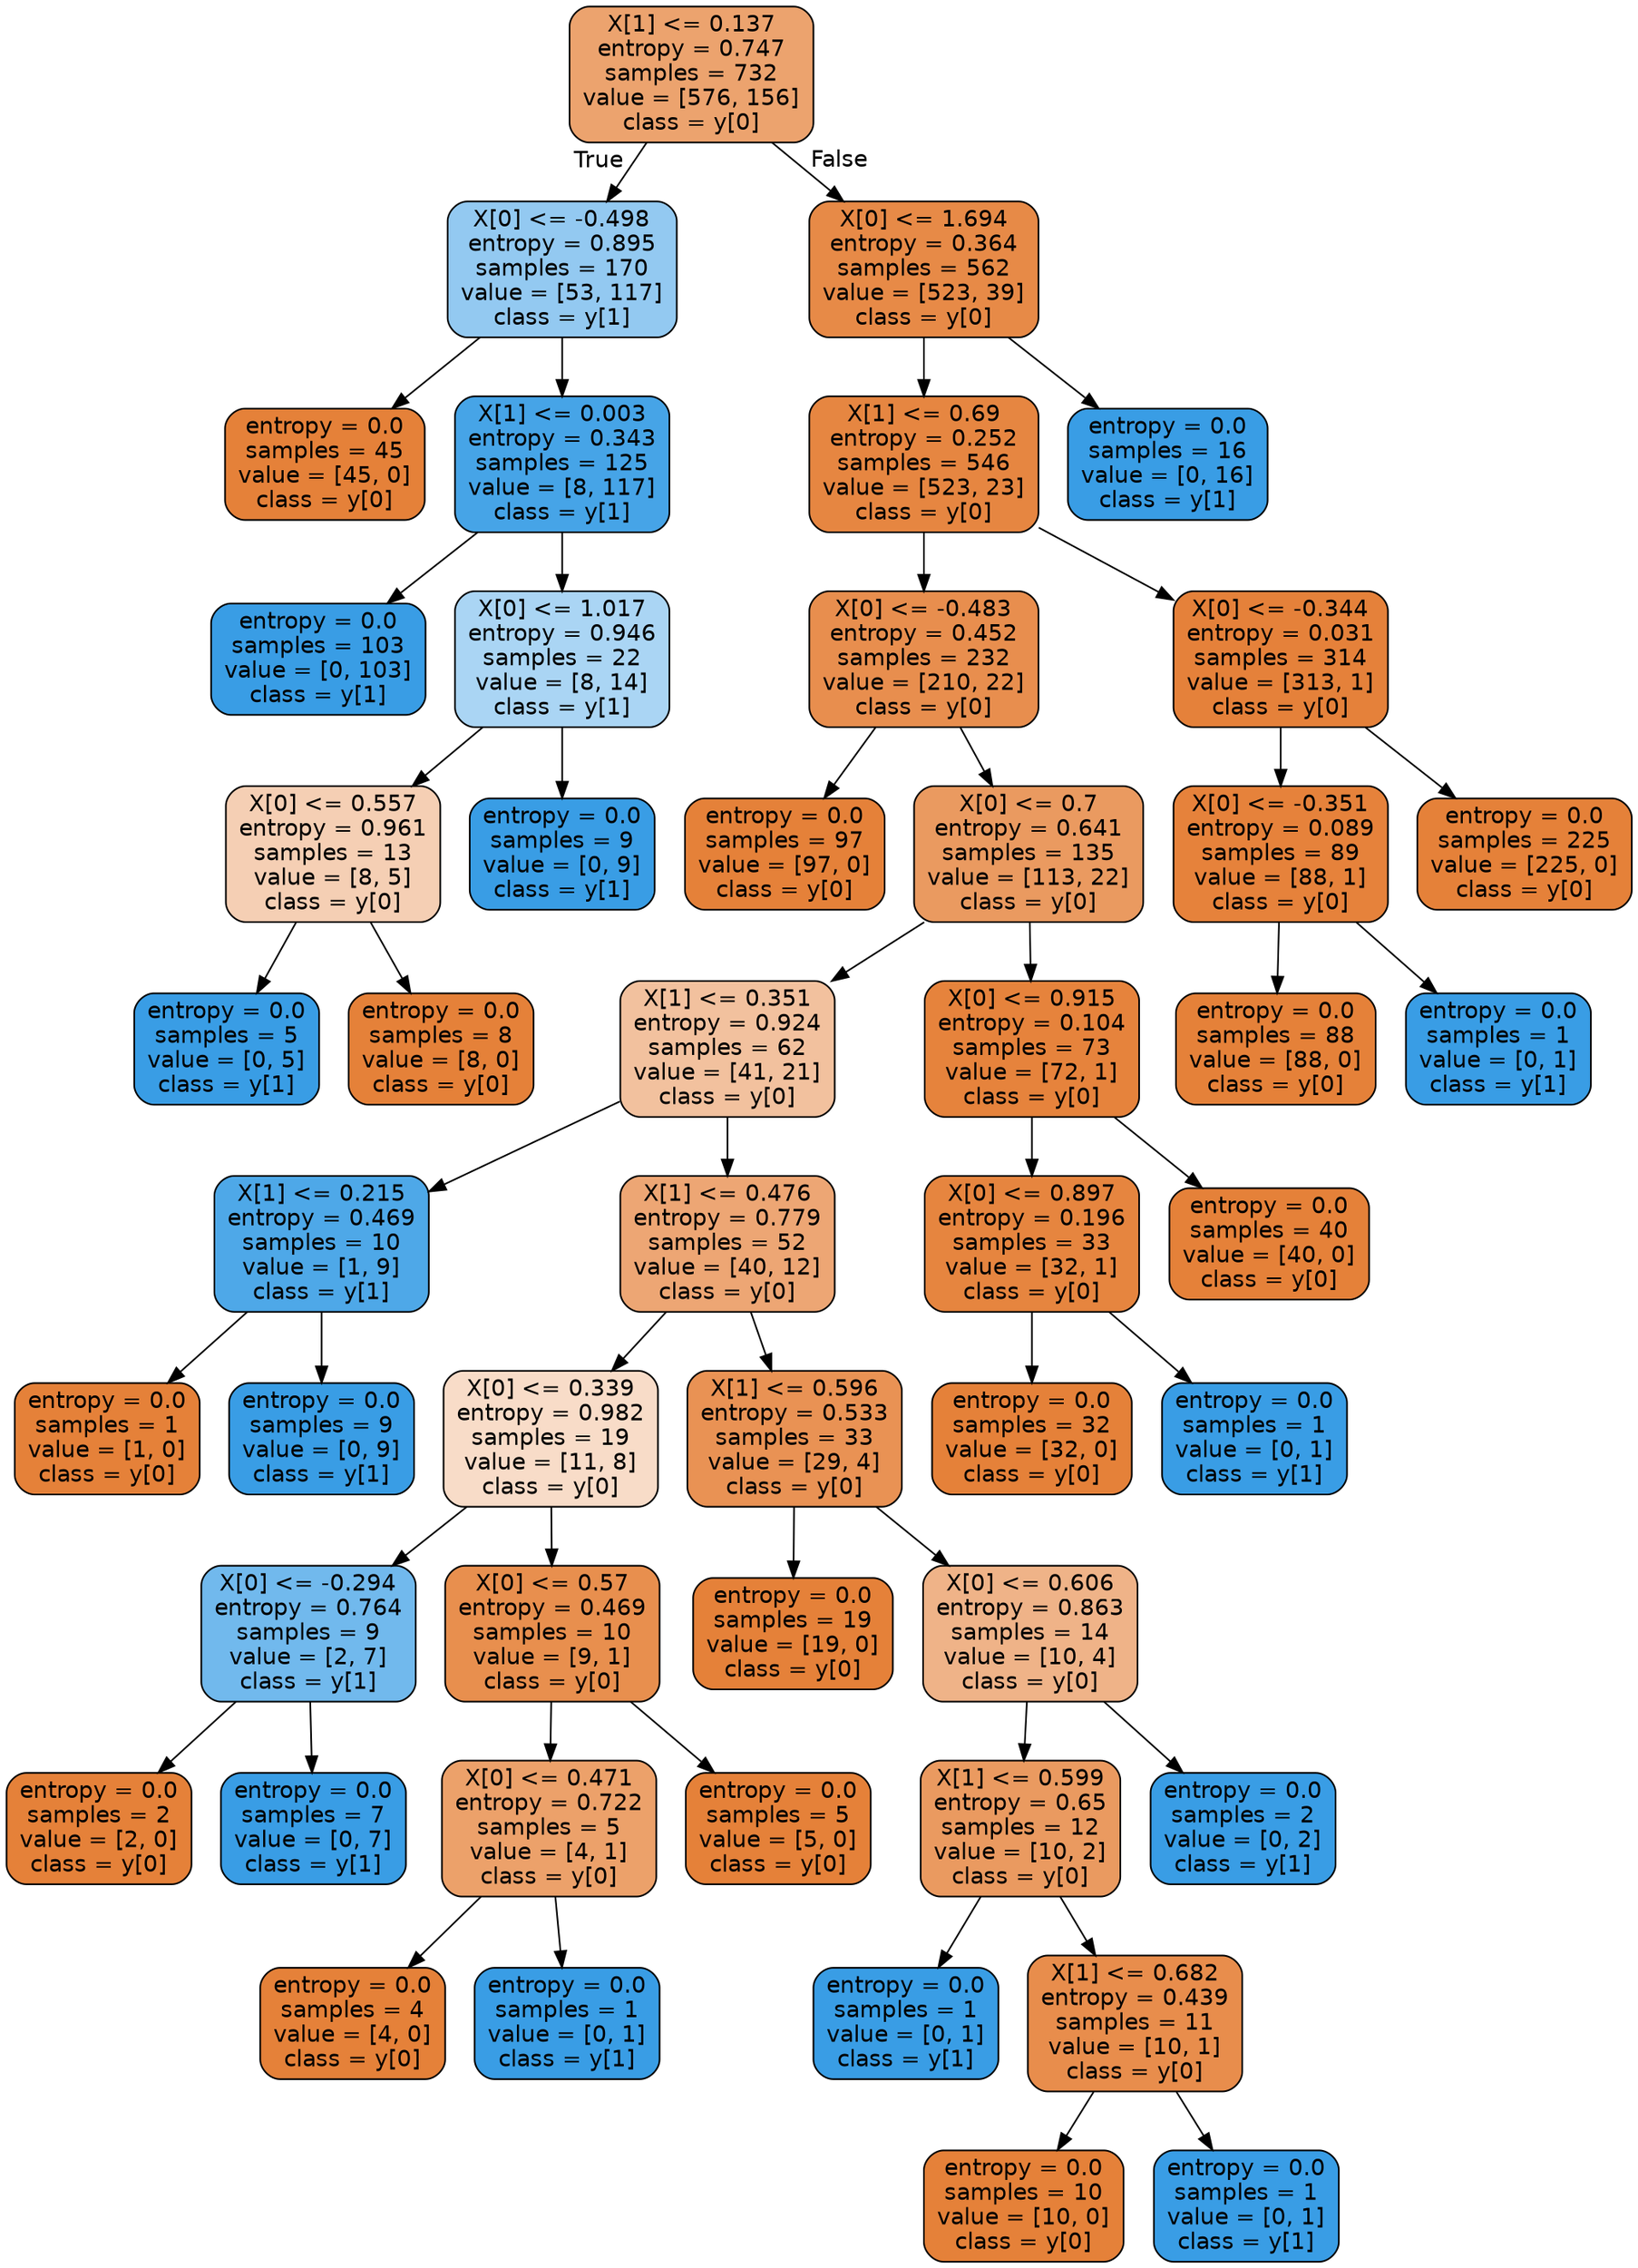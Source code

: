 digraph Tree {
node [shape=box, style="filled, rounded", color="black", fontname=helvetica] ;
edge [fontname=helvetica] ;
0 [label="X[1] <= 0.137\nentropy = 0.747\nsamples = 732\nvalue = [576, 156]\nclass = y[0]", fillcolor="#e58139ba"] ;
1 [label="X[0] <= -0.498\nentropy = 0.895\nsamples = 170\nvalue = [53, 117]\nclass = y[1]", fillcolor="#399de58b"] ;
0 -> 1 [labeldistance=2.5, labelangle=45, headlabel="True"] ;
2 [label="entropy = 0.0\nsamples = 45\nvalue = [45, 0]\nclass = y[0]", fillcolor="#e58139ff"] ;
1 -> 2 ;
3 [label="X[1] <= 0.003\nentropy = 0.343\nsamples = 125\nvalue = [8, 117]\nclass = y[1]", fillcolor="#399de5ee"] ;
1 -> 3 ;
4 [label="entropy = 0.0\nsamples = 103\nvalue = [0, 103]\nclass = y[1]", fillcolor="#399de5ff"] ;
3 -> 4 ;
5 [label="X[0] <= 1.017\nentropy = 0.946\nsamples = 22\nvalue = [8, 14]\nclass = y[1]", fillcolor="#399de56d"] ;
3 -> 5 ;
6 [label="X[0] <= 0.557\nentropy = 0.961\nsamples = 13\nvalue = [8, 5]\nclass = y[0]", fillcolor="#e5813960"] ;
5 -> 6 ;
7 [label="entropy = 0.0\nsamples = 5\nvalue = [0, 5]\nclass = y[1]", fillcolor="#399de5ff"] ;
6 -> 7 ;
8 [label="entropy = 0.0\nsamples = 8\nvalue = [8, 0]\nclass = y[0]", fillcolor="#e58139ff"] ;
6 -> 8 ;
9 [label="entropy = 0.0\nsamples = 9\nvalue = [0, 9]\nclass = y[1]", fillcolor="#399de5ff"] ;
5 -> 9 ;
10 [label="X[0] <= 1.694\nentropy = 0.364\nsamples = 562\nvalue = [523, 39]\nclass = y[0]", fillcolor="#e58139ec"] ;
0 -> 10 [labeldistance=2.5, labelangle=-45, headlabel="False"] ;
11 [label="X[1] <= 0.69\nentropy = 0.252\nsamples = 546\nvalue = [523, 23]\nclass = y[0]", fillcolor="#e58139f4"] ;
10 -> 11 ;
12 [label="X[0] <= -0.483\nentropy = 0.452\nsamples = 232\nvalue = [210, 22]\nclass = y[0]", fillcolor="#e58139e4"] ;
11 -> 12 ;
13 [label="entropy = 0.0\nsamples = 97\nvalue = [97, 0]\nclass = y[0]", fillcolor="#e58139ff"] ;
12 -> 13 ;
14 [label="X[0] <= 0.7\nentropy = 0.641\nsamples = 135\nvalue = [113, 22]\nclass = y[0]", fillcolor="#e58139cd"] ;
12 -> 14 ;
15 [label="X[1] <= 0.351\nentropy = 0.924\nsamples = 62\nvalue = [41, 21]\nclass = y[0]", fillcolor="#e581397c"] ;
14 -> 15 ;
16 [label="X[1] <= 0.215\nentropy = 0.469\nsamples = 10\nvalue = [1, 9]\nclass = y[1]", fillcolor="#399de5e3"] ;
15 -> 16 ;
17 [label="entropy = 0.0\nsamples = 1\nvalue = [1, 0]\nclass = y[0]", fillcolor="#e58139ff"] ;
16 -> 17 ;
18 [label="entropy = 0.0\nsamples = 9\nvalue = [0, 9]\nclass = y[1]", fillcolor="#399de5ff"] ;
16 -> 18 ;
19 [label="X[1] <= 0.476\nentropy = 0.779\nsamples = 52\nvalue = [40, 12]\nclass = y[0]", fillcolor="#e58139b3"] ;
15 -> 19 ;
20 [label="X[0] <= 0.339\nentropy = 0.982\nsamples = 19\nvalue = [11, 8]\nclass = y[0]", fillcolor="#e5813946"] ;
19 -> 20 ;
21 [label="X[0] <= -0.294\nentropy = 0.764\nsamples = 9\nvalue = [2, 7]\nclass = y[1]", fillcolor="#399de5b6"] ;
20 -> 21 ;
22 [label="entropy = 0.0\nsamples = 2\nvalue = [2, 0]\nclass = y[0]", fillcolor="#e58139ff"] ;
21 -> 22 ;
23 [label="entropy = 0.0\nsamples = 7\nvalue = [0, 7]\nclass = y[1]", fillcolor="#399de5ff"] ;
21 -> 23 ;
24 [label="X[0] <= 0.57\nentropy = 0.469\nsamples = 10\nvalue = [9, 1]\nclass = y[0]", fillcolor="#e58139e3"] ;
20 -> 24 ;
25 [label="X[0] <= 0.471\nentropy = 0.722\nsamples = 5\nvalue = [4, 1]\nclass = y[0]", fillcolor="#e58139bf"] ;
24 -> 25 ;
26 [label="entropy = 0.0\nsamples = 4\nvalue = [4, 0]\nclass = y[0]", fillcolor="#e58139ff"] ;
25 -> 26 ;
27 [label="entropy = 0.0\nsamples = 1\nvalue = [0, 1]\nclass = y[1]", fillcolor="#399de5ff"] ;
25 -> 27 ;
28 [label="entropy = 0.0\nsamples = 5\nvalue = [5, 0]\nclass = y[0]", fillcolor="#e58139ff"] ;
24 -> 28 ;
29 [label="X[1] <= 0.596\nentropy = 0.533\nsamples = 33\nvalue = [29, 4]\nclass = y[0]", fillcolor="#e58139dc"] ;
19 -> 29 ;
30 [label="entropy = 0.0\nsamples = 19\nvalue = [19, 0]\nclass = y[0]", fillcolor="#e58139ff"] ;
29 -> 30 ;
31 [label="X[0] <= 0.606\nentropy = 0.863\nsamples = 14\nvalue = [10, 4]\nclass = y[0]", fillcolor="#e5813999"] ;
29 -> 31 ;
32 [label="X[1] <= 0.599\nentropy = 0.65\nsamples = 12\nvalue = [10, 2]\nclass = y[0]", fillcolor="#e58139cc"] ;
31 -> 32 ;
33 [label="entropy = 0.0\nsamples = 1\nvalue = [0, 1]\nclass = y[1]", fillcolor="#399de5ff"] ;
32 -> 33 ;
34 [label="X[1] <= 0.682\nentropy = 0.439\nsamples = 11\nvalue = [10, 1]\nclass = y[0]", fillcolor="#e58139e6"] ;
32 -> 34 ;
35 [label="entropy = 0.0\nsamples = 10\nvalue = [10, 0]\nclass = y[0]", fillcolor="#e58139ff"] ;
34 -> 35 ;
36 [label="entropy = 0.0\nsamples = 1\nvalue = [0, 1]\nclass = y[1]", fillcolor="#399de5ff"] ;
34 -> 36 ;
37 [label="entropy = 0.0\nsamples = 2\nvalue = [0, 2]\nclass = y[1]", fillcolor="#399de5ff"] ;
31 -> 37 ;
38 [label="X[0] <= 0.915\nentropy = 0.104\nsamples = 73\nvalue = [72, 1]\nclass = y[0]", fillcolor="#e58139fb"] ;
14 -> 38 ;
39 [label="X[0] <= 0.897\nentropy = 0.196\nsamples = 33\nvalue = [32, 1]\nclass = y[0]", fillcolor="#e58139f7"] ;
38 -> 39 ;
40 [label="entropy = 0.0\nsamples = 32\nvalue = [32, 0]\nclass = y[0]", fillcolor="#e58139ff"] ;
39 -> 40 ;
41 [label="entropy = 0.0\nsamples = 1\nvalue = [0, 1]\nclass = y[1]", fillcolor="#399de5ff"] ;
39 -> 41 ;
42 [label="entropy = 0.0\nsamples = 40\nvalue = [40, 0]\nclass = y[0]", fillcolor="#e58139ff"] ;
38 -> 42 ;
43 [label="X[0] <= -0.344\nentropy = 0.031\nsamples = 314\nvalue = [313, 1]\nclass = y[0]", fillcolor="#e58139fe"] ;
11 -> 43 ;
44 [label="X[0] <= -0.351\nentropy = 0.089\nsamples = 89\nvalue = [88, 1]\nclass = y[0]", fillcolor="#e58139fc"] ;
43 -> 44 ;
45 [label="entropy = 0.0\nsamples = 88\nvalue = [88, 0]\nclass = y[0]", fillcolor="#e58139ff"] ;
44 -> 45 ;
46 [label="entropy = 0.0\nsamples = 1\nvalue = [0, 1]\nclass = y[1]", fillcolor="#399de5ff"] ;
44 -> 46 ;
47 [label="entropy = 0.0\nsamples = 225\nvalue = [225, 0]\nclass = y[0]", fillcolor="#e58139ff"] ;
43 -> 47 ;
48 [label="entropy = 0.0\nsamples = 16\nvalue = [0, 16]\nclass = y[1]", fillcolor="#399de5ff"] ;
10 -> 48 ;
}